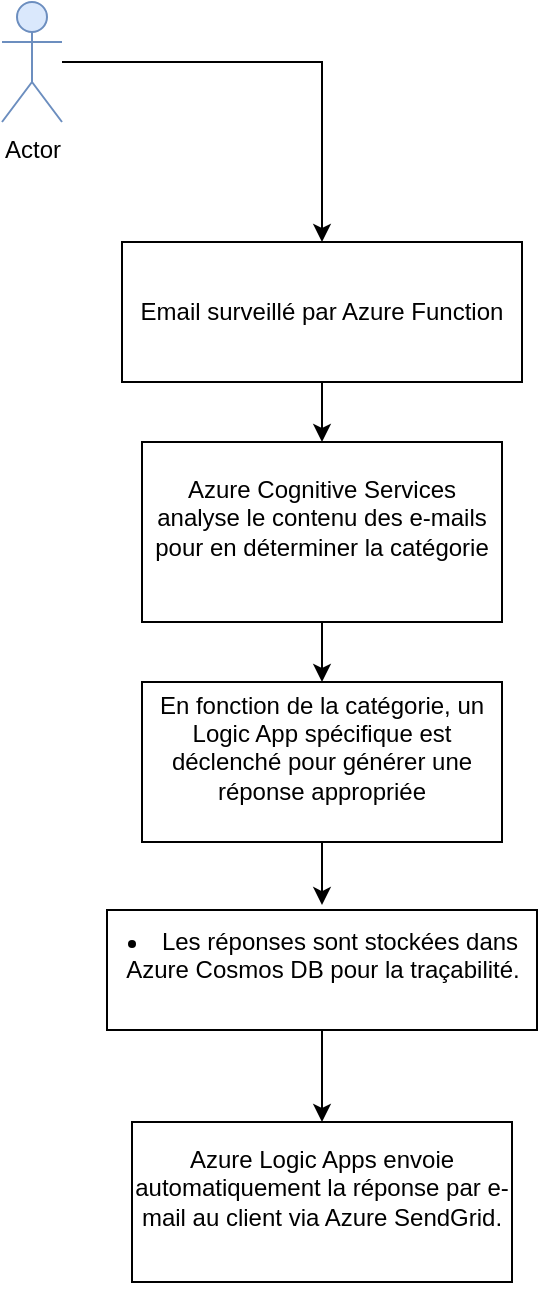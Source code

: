 <mxfile version="22.0.0" type="github">
  <diagram name="Page-1" id="FinugbX3ogyh6_Ym3ktt">
    <mxGraphModel dx="1434" dy="754" grid="1" gridSize="10" guides="1" tooltips="1" connect="1" arrows="1" fold="1" page="1" pageScale="1" pageWidth="827" pageHeight="1169" math="0" shadow="0">
      <root>
        <mxCell id="0" />
        <mxCell id="1" parent="0" />
        <mxCell id="4xLh56Lr_Jp9C70uscPO-2" style="edgeStyle=orthogonalEdgeStyle;rounded=0;orthogonalLoop=1;jettySize=auto;html=1;" parent="1" source="4xLh56Lr_Jp9C70uscPO-1" target="4xLh56Lr_Jp9C70uscPO-3" edge="1">
          <mxGeometry relative="1" as="geometry">
            <mxPoint x="350" y="405" as="targetPoint" />
          </mxGeometry>
        </mxCell>
        <mxCell id="4xLh56Lr_Jp9C70uscPO-1" value="Email surveillé par Azure Function" style="rounded=0;whiteSpace=wrap;html=1;" parent="1" vertex="1">
          <mxGeometry x="290" y="190" width="200" height="70" as="geometry" />
        </mxCell>
        <mxCell id="4xLh56Lr_Jp9C70uscPO-10" style="edgeStyle=orthogonalEdgeStyle;rounded=0;orthogonalLoop=1;jettySize=auto;html=1;" parent="1" source="4xLh56Lr_Jp9C70uscPO-3" target="4xLh56Lr_Jp9C70uscPO-4" edge="1">
          <mxGeometry relative="1" as="geometry" />
        </mxCell>
        <mxCell id="4xLh56Lr_Jp9C70uscPO-3" value="&#xa;Azure Cognitive Services analyse le contenu des e-mails pour en déterminer la catégorie&#xa;&#xa;" style="rounded=0;whiteSpace=wrap;html=1;" parent="1" vertex="1">
          <mxGeometry x="300" y="290" width="180" height="90" as="geometry" />
        </mxCell>
        <mxCell id="4xLh56Lr_Jp9C70uscPO-4" value="&#xa;En fonction de la catégorie, un Logic App spécifique est déclenché pour générer une réponse appropriée&#xa;&#xa;" style="rounded=0;whiteSpace=wrap;html=1;" parent="1" vertex="1">
          <mxGeometry x="300" y="410" width="180" height="80" as="geometry" />
        </mxCell>
        <mxCell id="4xLh56Lr_Jp9C70uscPO-14" value="" style="edgeStyle=orthogonalEdgeStyle;rounded=0;orthogonalLoop=1;jettySize=auto;html=1;" parent="1" source="4xLh56Lr_Jp9C70uscPO-6" target="4xLh56Lr_Jp9C70uscPO-13" edge="1">
          <mxGeometry relative="1" as="geometry" />
        </mxCell>
        <mxCell id="4xLh56Lr_Jp9C70uscPO-6" value="&#xa;&lt;li&gt;Les réponses sont stockées dans Azure Cosmos DB pour la traçabilité.&lt;/li&gt;&#xa;&#xa;" style="rounded=0;whiteSpace=wrap;html=1;" parent="1" vertex="1">
          <mxGeometry x="282.5" y="524" width="215" height="60" as="geometry" />
        </mxCell>
        <mxCell id="4xLh56Lr_Jp9C70uscPO-9" style="edgeStyle=orthogonalEdgeStyle;rounded=0;orthogonalLoop=1;jettySize=auto;html=1;entryX=0.5;entryY=-0.041;entryDx=0;entryDy=0;entryPerimeter=0;" parent="1" source="4xLh56Lr_Jp9C70uscPO-4" target="4xLh56Lr_Jp9C70uscPO-6" edge="1">
          <mxGeometry relative="1" as="geometry" />
        </mxCell>
        <mxCell id="4xLh56Lr_Jp9C70uscPO-13" value="&#xa;Azure Logic Apps envoie automatiquement la réponse par e-mail au client via Azure SendGrid.&#xa;&#xa;" style="whiteSpace=wrap;html=1;rounded=0;" parent="1" vertex="1">
          <mxGeometry x="295" y="630" width="190" height="80" as="geometry" />
        </mxCell>
        <mxCell id="WDQPBYJNWFbDJCdiv3jJ-2" style="edgeStyle=orthogonalEdgeStyle;rounded=0;orthogonalLoop=1;jettySize=auto;html=1;entryX=0.5;entryY=0;entryDx=0;entryDy=0;" edge="1" parent="1" source="WDQPBYJNWFbDJCdiv3jJ-1" target="4xLh56Lr_Jp9C70uscPO-1">
          <mxGeometry relative="1" as="geometry" />
        </mxCell>
        <mxCell id="WDQPBYJNWFbDJCdiv3jJ-1" value="Actor" style="shape=umlActor;verticalLabelPosition=bottom;verticalAlign=top;html=1;outlineConnect=0;fillColor=#dae8fc;strokeColor=#6c8ebf;" vertex="1" parent="1">
          <mxGeometry x="230" y="70" width="30" height="60" as="geometry" />
        </mxCell>
      </root>
    </mxGraphModel>
  </diagram>
</mxfile>

